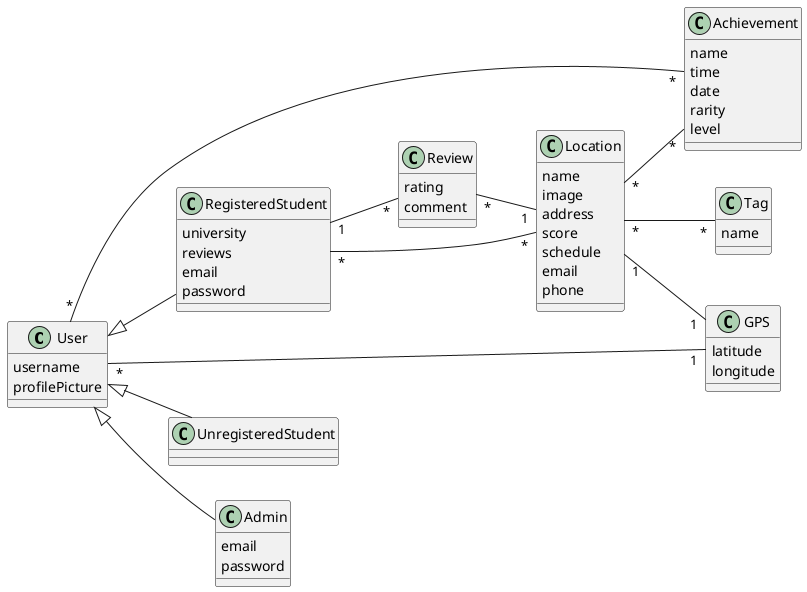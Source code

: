 @startuml study@
left to right direction

class User {
    username
    profilePicture
}

class Review {
    rating
    comment
}

class Location {
    name
    image
    address
    score
    schedule
    email
    phone
}

class Achievement {
    name
    time
    date 
    rarity
    level
}

class Tag {
    name 
}

class GPS {
    latitude
    longitude
}

class RegisteredStudent {
    university
    reviews
    email
    password
}

class UnregisteredStudent {}

class Admin {
    email
    password
}


RegisteredStudent "1" -- "*" Review
RegisteredStudent "*" -- "*" Location
Location "*" -- "*" Tag
Review "*" -- "1" Location
User "*" -- "*" Achievement
Location "*" -- "*" Achievement
User "*" -- "1" GPS
Location "1" -- "1" GPS
User <|-- RegisteredStudent
User <|-- UnregisteredStudent
User <|-- Admin


@enduml